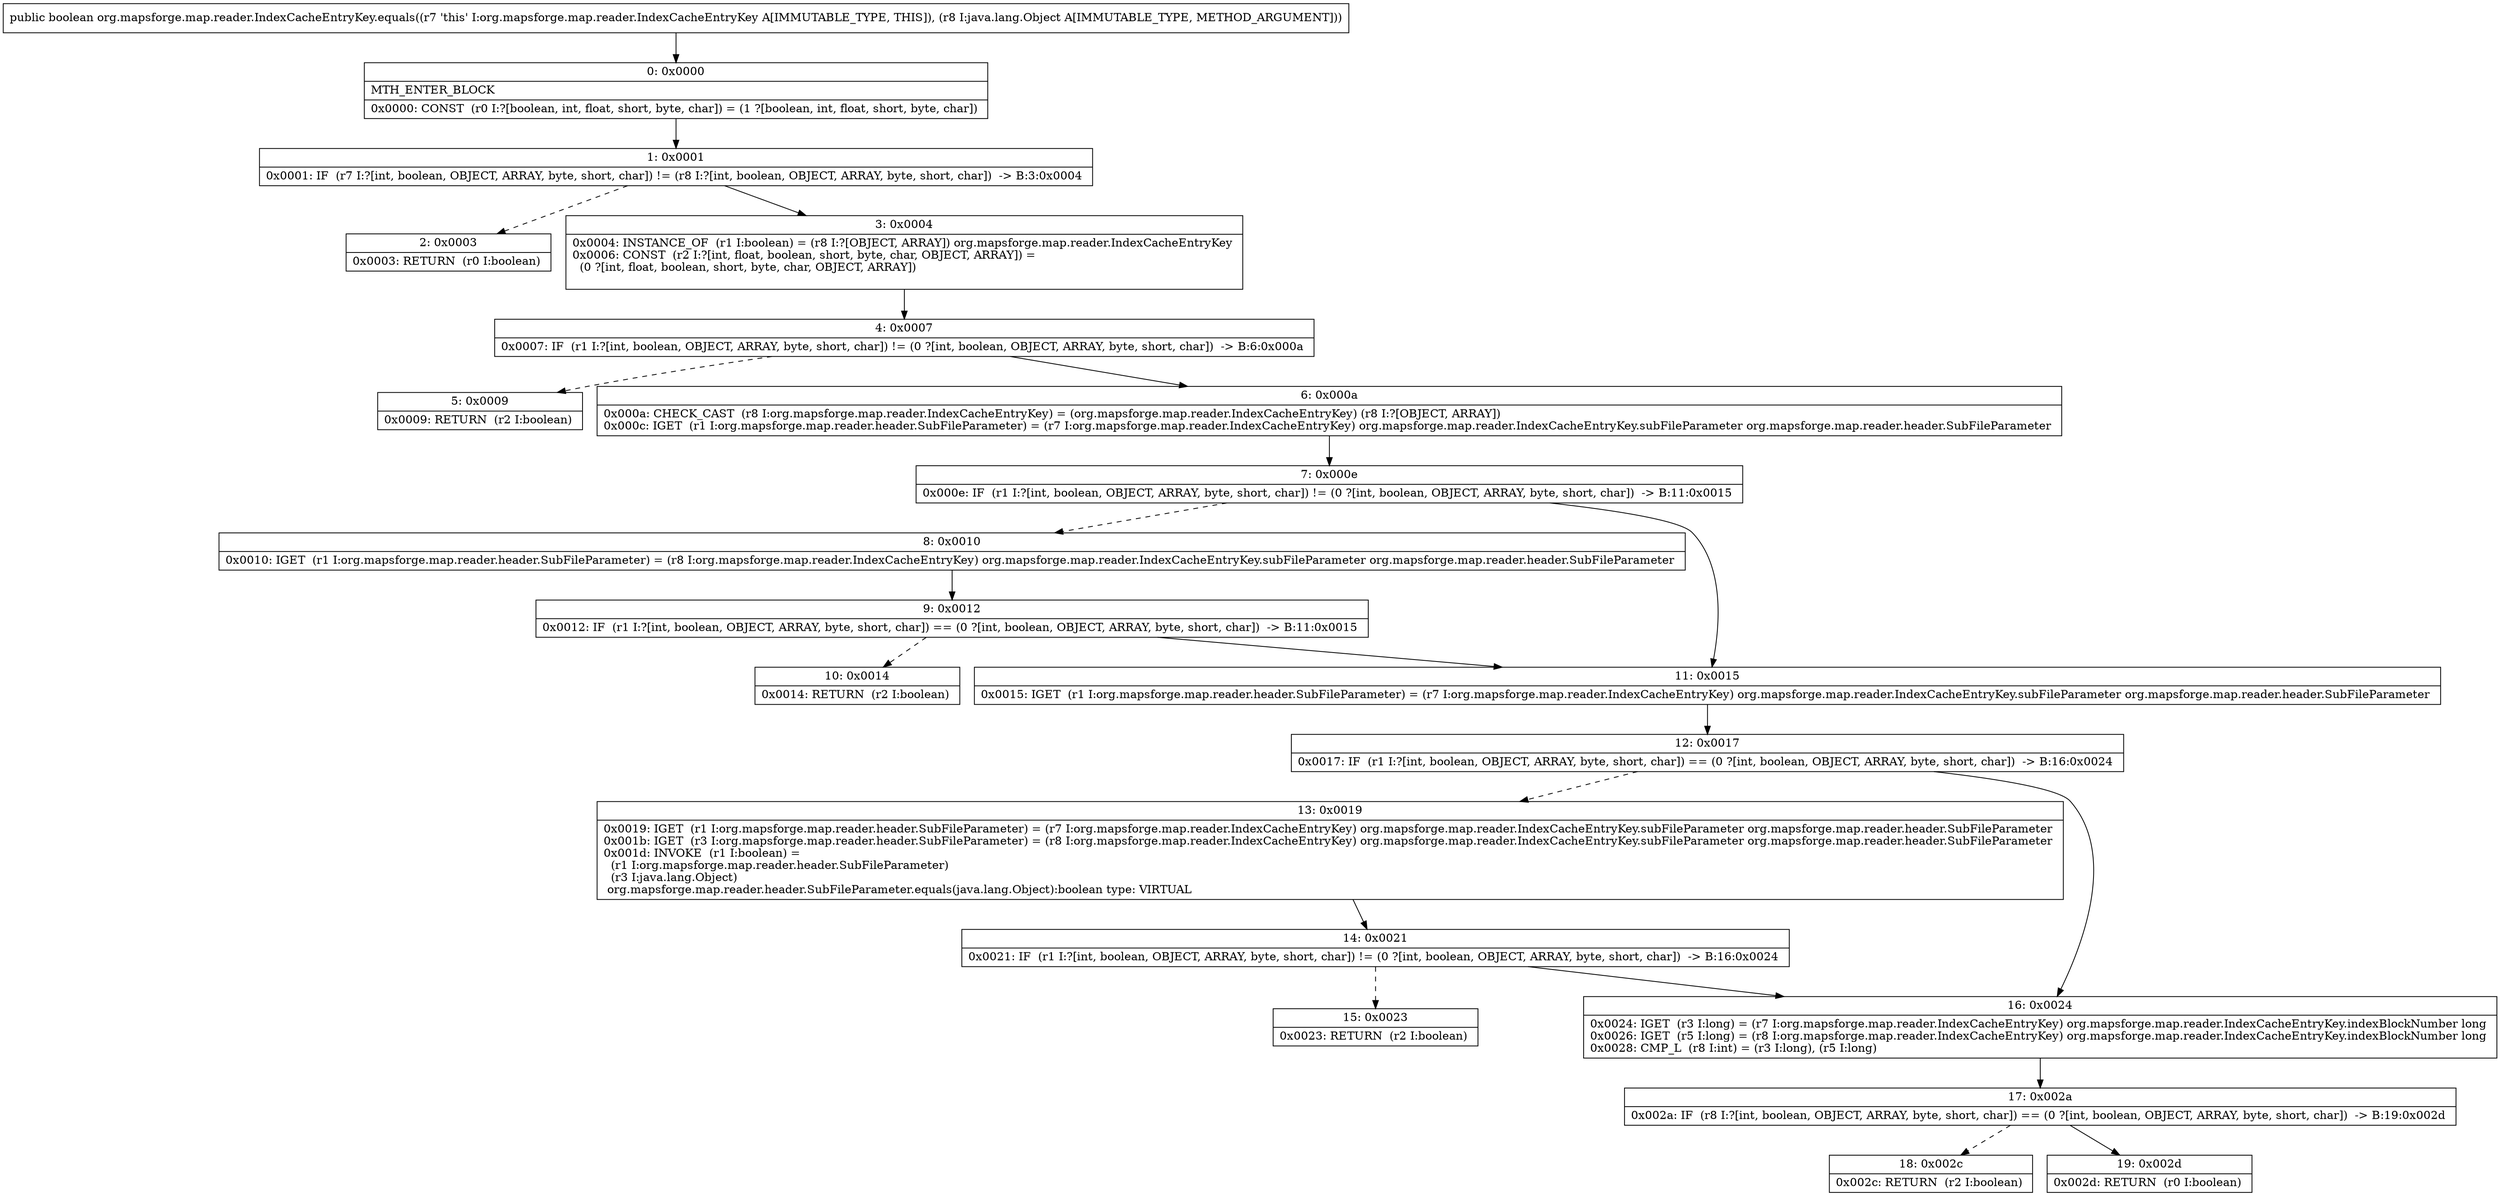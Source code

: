 digraph "CFG fororg.mapsforge.map.reader.IndexCacheEntryKey.equals(Ljava\/lang\/Object;)Z" {
Node_0 [shape=record,label="{0\:\ 0x0000|MTH_ENTER_BLOCK\l|0x0000: CONST  (r0 I:?[boolean, int, float, short, byte, char]) = (1 ?[boolean, int, float, short, byte, char]) \l}"];
Node_1 [shape=record,label="{1\:\ 0x0001|0x0001: IF  (r7 I:?[int, boolean, OBJECT, ARRAY, byte, short, char]) != (r8 I:?[int, boolean, OBJECT, ARRAY, byte, short, char])  \-\> B:3:0x0004 \l}"];
Node_2 [shape=record,label="{2\:\ 0x0003|0x0003: RETURN  (r0 I:boolean) \l}"];
Node_3 [shape=record,label="{3\:\ 0x0004|0x0004: INSTANCE_OF  (r1 I:boolean) = (r8 I:?[OBJECT, ARRAY]) org.mapsforge.map.reader.IndexCacheEntryKey \l0x0006: CONST  (r2 I:?[int, float, boolean, short, byte, char, OBJECT, ARRAY]) = \l  (0 ?[int, float, boolean, short, byte, char, OBJECT, ARRAY])\l \l}"];
Node_4 [shape=record,label="{4\:\ 0x0007|0x0007: IF  (r1 I:?[int, boolean, OBJECT, ARRAY, byte, short, char]) != (0 ?[int, boolean, OBJECT, ARRAY, byte, short, char])  \-\> B:6:0x000a \l}"];
Node_5 [shape=record,label="{5\:\ 0x0009|0x0009: RETURN  (r2 I:boolean) \l}"];
Node_6 [shape=record,label="{6\:\ 0x000a|0x000a: CHECK_CAST  (r8 I:org.mapsforge.map.reader.IndexCacheEntryKey) = (org.mapsforge.map.reader.IndexCacheEntryKey) (r8 I:?[OBJECT, ARRAY]) \l0x000c: IGET  (r1 I:org.mapsforge.map.reader.header.SubFileParameter) = (r7 I:org.mapsforge.map.reader.IndexCacheEntryKey) org.mapsforge.map.reader.IndexCacheEntryKey.subFileParameter org.mapsforge.map.reader.header.SubFileParameter \l}"];
Node_7 [shape=record,label="{7\:\ 0x000e|0x000e: IF  (r1 I:?[int, boolean, OBJECT, ARRAY, byte, short, char]) != (0 ?[int, boolean, OBJECT, ARRAY, byte, short, char])  \-\> B:11:0x0015 \l}"];
Node_8 [shape=record,label="{8\:\ 0x0010|0x0010: IGET  (r1 I:org.mapsforge.map.reader.header.SubFileParameter) = (r8 I:org.mapsforge.map.reader.IndexCacheEntryKey) org.mapsforge.map.reader.IndexCacheEntryKey.subFileParameter org.mapsforge.map.reader.header.SubFileParameter \l}"];
Node_9 [shape=record,label="{9\:\ 0x0012|0x0012: IF  (r1 I:?[int, boolean, OBJECT, ARRAY, byte, short, char]) == (0 ?[int, boolean, OBJECT, ARRAY, byte, short, char])  \-\> B:11:0x0015 \l}"];
Node_10 [shape=record,label="{10\:\ 0x0014|0x0014: RETURN  (r2 I:boolean) \l}"];
Node_11 [shape=record,label="{11\:\ 0x0015|0x0015: IGET  (r1 I:org.mapsforge.map.reader.header.SubFileParameter) = (r7 I:org.mapsforge.map.reader.IndexCacheEntryKey) org.mapsforge.map.reader.IndexCacheEntryKey.subFileParameter org.mapsforge.map.reader.header.SubFileParameter \l}"];
Node_12 [shape=record,label="{12\:\ 0x0017|0x0017: IF  (r1 I:?[int, boolean, OBJECT, ARRAY, byte, short, char]) == (0 ?[int, boolean, OBJECT, ARRAY, byte, short, char])  \-\> B:16:0x0024 \l}"];
Node_13 [shape=record,label="{13\:\ 0x0019|0x0019: IGET  (r1 I:org.mapsforge.map.reader.header.SubFileParameter) = (r7 I:org.mapsforge.map.reader.IndexCacheEntryKey) org.mapsforge.map.reader.IndexCacheEntryKey.subFileParameter org.mapsforge.map.reader.header.SubFileParameter \l0x001b: IGET  (r3 I:org.mapsforge.map.reader.header.SubFileParameter) = (r8 I:org.mapsforge.map.reader.IndexCacheEntryKey) org.mapsforge.map.reader.IndexCacheEntryKey.subFileParameter org.mapsforge.map.reader.header.SubFileParameter \l0x001d: INVOKE  (r1 I:boolean) = \l  (r1 I:org.mapsforge.map.reader.header.SubFileParameter)\l  (r3 I:java.lang.Object)\l org.mapsforge.map.reader.header.SubFileParameter.equals(java.lang.Object):boolean type: VIRTUAL \l}"];
Node_14 [shape=record,label="{14\:\ 0x0021|0x0021: IF  (r1 I:?[int, boolean, OBJECT, ARRAY, byte, short, char]) != (0 ?[int, boolean, OBJECT, ARRAY, byte, short, char])  \-\> B:16:0x0024 \l}"];
Node_15 [shape=record,label="{15\:\ 0x0023|0x0023: RETURN  (r2 I:boolean) \l}"];
Node_16 [shape=record,label="{16\:\ 0x0024|0x0024: IGET  (r3 I:long) = (r7 I:org.mapsforge.map.reader.IndexCacheEntryKey) org.mapsforge.map.reader.IndexCacheEntryKey.indexBlockNumber long \l0x0026: IGET  (r5 I:long) = (r8 I:org.mapsforge.map.reader.IndexCacheEntryKey) org.mapsforge.map.reader.IndexCacheEntryKey.indexBlockNumber long \l0x0028: CMP_L  (r8 I:int) = (r3 I:long), (r5 I:long) \l}"];
Node_17 [shape=record,label="{17\:\ 0x002a|0x002a: IF  (r8 I:?[int, boolean, OBJECT, ARRAY, byte, short, char]) == (0 ?[int, boolean, OBJECT, ARRAY, byte, short, char])  \-\> B:19:0x002d \l}"];
Node_18 [shape=record,label="{18\:\ 0x002c|0x002c: RETURN  (r2 I:boolean) \l}"];
Node_19 [shape=record,label="{19\:\ 0x002d|0x002d: RETURN  (r0 I:boolean) \l}"];
MethodNode[shape=record,label="{public boolean org.mapsforge.map.reader.IndexCacheEntryKey.equals((r7 'this' I:org.mapsforge.map.reader.IndexCacheEntryKey A[IMMUTABLE_TYPE, THIS]), (r8 I:java.lang.Object A[IMMUTABLE_TYPE, METHOD_ARGUMENT])) }"];
MethodNode -> Node_0;
Node_0 -> Node_1;
Node_1 -> Node_2[style=dashed];
Node_1 -> Node_3;
Node_3 -> Node_4;
Node_4 -> Node_5[style=dashed];
Node_4 -> Node_6;
Node_6 -> Node_7;
Node_7 -> Node_8[style=dashed];
Node_7 -> Node_11;
Node_8 -> Node_9;
Node_9 -> Node_10[style=dashed];
Node_9 -> Node_11;
Node_11 -> Node_12;
Node_12 -> Node_13[style=dashed];
Node_12 -> Node_16;
Node_13 -> Node_14;
Node_14 -> Node_15[style=dashed];
Node_14 -> Node_16;
Node_16 -> Node_17;
Node_17 -> Node_18[style=dashed];
Node_17 -> Node_19;
}

